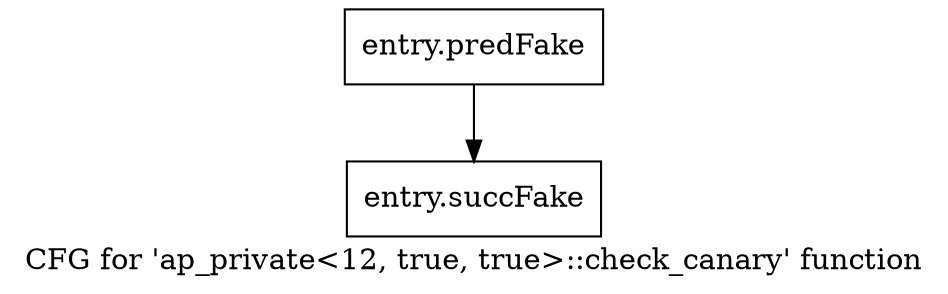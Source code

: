 digraph "CFG for 'ap_private\<12, true, true\>::check_canary' function" {
	label="CFG for 'ap_private\<12, true, true\>::check_canary' function";

	Node0x586d250 [shape=record,filename="",linenumber="",label="{entry.predFake}"];
	Node0x586d250 -> Node0x5b2c460[ callList="" memoryops="" filename="/home/omerfaruk/tools/Xilinx/Vitis_HLS/2023.2/include/etc/ap_private.h" execusionnum="3"];
	Node0x5b2c460 [shape=record,filename="/home/omerfaruk/tools/Xilinx/Vitis_HLS/2023.2/include/etc/ap_private.h",linenumber="1384",label="{entry.succFake}"];
}
